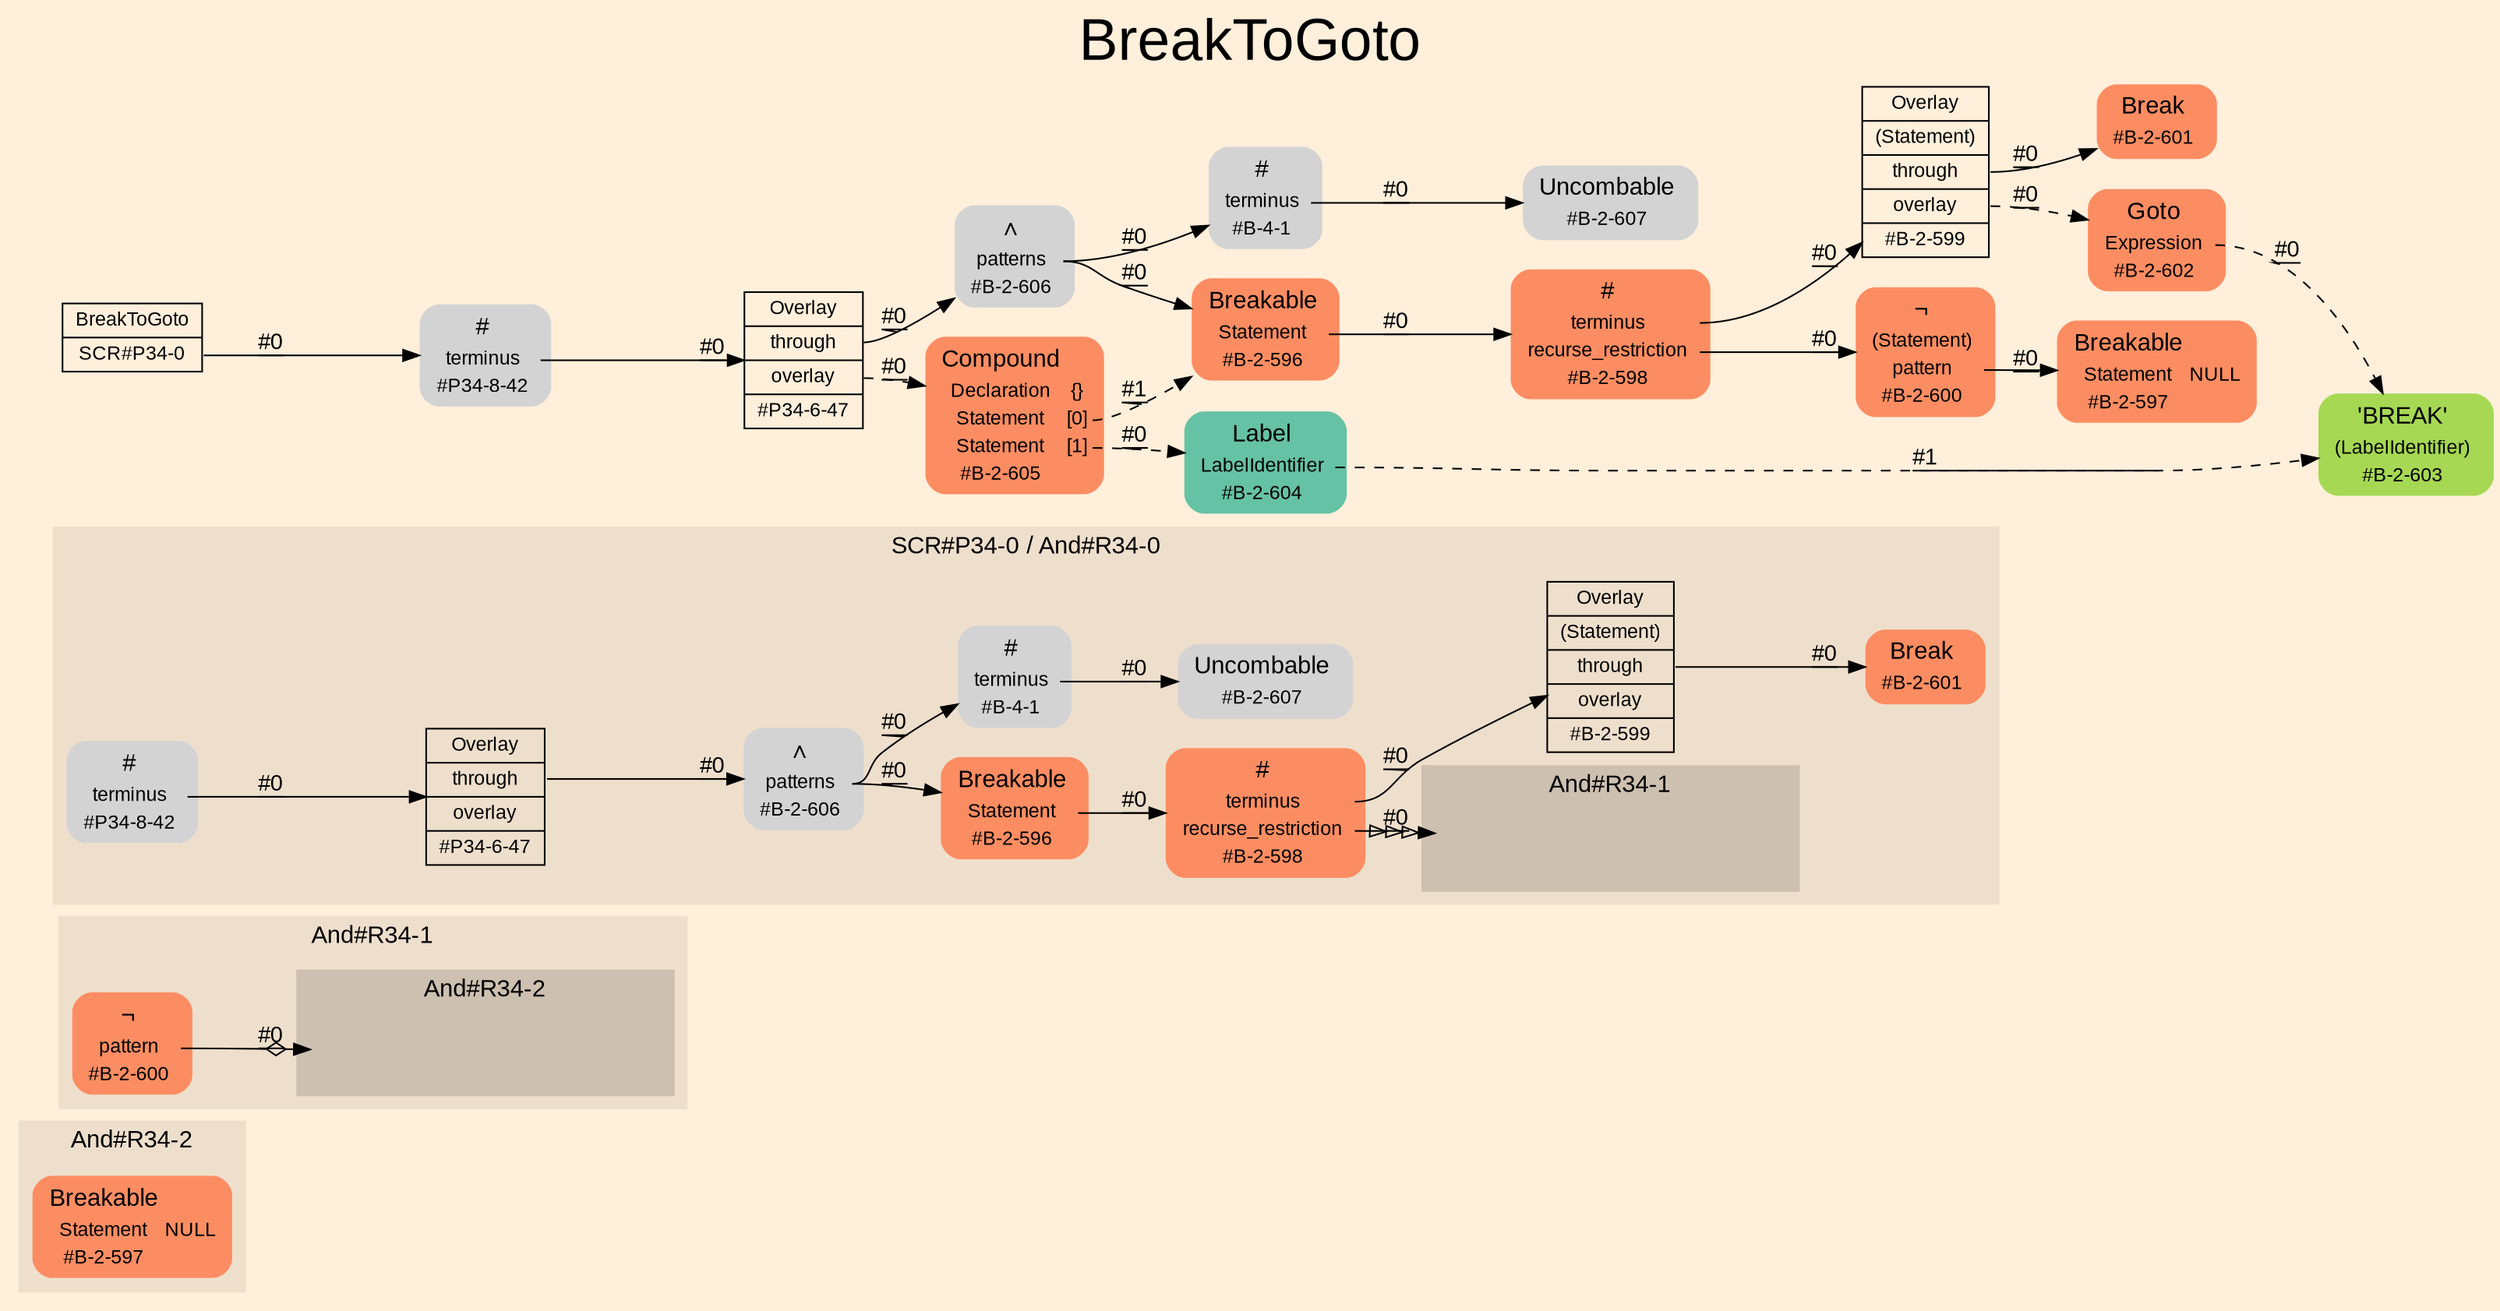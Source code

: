 digraph "BreakToGoto" {
label = "BreakToGoto"
labelloc = t
fontsize = "36"
graph [
    rankdir = "LR"
    ranksep = 0.3
    bgcolor = antiquewhite1
    color = black
    fontcolor = black
    fontname = "Arial"
];
node [
    fontname = "Arial"
];
edge [
    fontname = "Arial"
];

// -------------------- figure And#R34-2 --------------------
// -------- region And#R34-2 ----------
subgraph "clusterAnd#R34-2" {
    label = "And#R34-2"
    style = "filled"
    color = antiquewhite2
    fontsize = "15"
    "And#R34-2/#B-2-597" [
        // -------- block And#R34-2/#B-2-597 ----------
        shape = "plaintext"
        fillcolor = "/set28/2"
        label = <<TABLE BORDER="0" CELLBORDER="0" CELLSPACING="0">
         <TR><TD><FONT POINT-SIZE="15.0">Breakable</FONT></TD><TD></TD></TR>
         <TR><TD>Statement</TD><TD PORT="port0">NULL</TD></TR>
         <TR><TD>#B-2-597</TD><TD PORT="port1"></TD></TR>
        </TABLE>>
        style = "rounded,filled"
        fontsize = "12"
    ];
    
}


// -------------------- figure And#R34-1 --------------------
// -------- region And#R34-1 ----------
subgraph "clusterAnd#R34-1" {
    label = "And#R34-1"
    style = "filled"
    color = antiquewhite2
    fontsize = "15"
    "And#R34-1/#B-2-600" [
        // -------- block And#R34-1/#B-2-600 ----------
        shape = "plaintext"
        fillcolor = "/set28/2"
        label = <<TABLE BORDER="0" CELLBORDER="0" CELLSPACING="0">
         <TR><TD><FONT POINT-SIZE="15.0">¬</FONT></TD><TD></TD></TR>
         <TR><TD>pattern</TD><TD PORT="port0"></TD></TR>
         <TR><TD>#B-2-600</TD><TD PORT="port1"></TD></TR>
        </TABLE>>
        style = "rounded,filled"
        fontsize = "12"
    ];
    
    // -------- region And#R34-1/And#R34-2 ----------
    subgraph "clusterAnd#R34-1/And#R34-2" {
        label = "And#R34-2"
        style = "filled"
        color = antiquewhite3
        fontsize = "15"
        "And#R34-1/And#R34-2/#B-2-597" [
            // -------- block And#R34-1/And#R34-2/#B-2-597 ----------
            shape = none
            fillcolor = "/set28/2"
            style = "invisible"
        ];
        
    }
    
}

"And#R34-1/#B-2-600":port0 -> "And#R34-1/And#R34-2/#B-2-597" [
    arrowhead="normalnoneodiamond"
    label = "#0"
    decorate = true
    color = black
    fontcolor = black
];


// -------------------- figure And#R34-0 --------------------
// -------- region And#R34-0 ----------
subgraph "clusterAnd#R34-0" {
    label = "SCR#P34-0 / And#R34-0"
    style = "filled"
    color = antiquewhite2
    fontsize = "15"
    "And#R34-0/#P34-6-47" [
        // -------- block And#R34-0/#P34-6-47 ----------
        shape = "record"
        fillcolor = antiquewhite2
        label = "<fixed> Overlay | <port0> through | <port1> overlay | <port2> #P34-6-47"
        style = "filled"
        fontsize = "12"
        color = black
        fontcolor = black
    ];
    
    "And#R34-0/#P34-8-42" [
        // -------- block And#R34-0/#P34-8-42 ----------
        shape = "plaintext"
        label = <<TABLE BORDER="0" CELLBORDER="0" CELLSPACING="0">
         <TR><TD><FONT POINT-SIZE="15.0">#</FONT></TD><TD></TD></TR>
         <TR><TD>terminus</TD><TD PORT="port0"></TD></TR>
         <TR><TD>#P34-8-42</TD><TD PORT="port1"></TD></TR>
        </TABLE>>
        style = "rounded,filled"
        fontsize = "12"
    ];
    
    "And#R34-0/#B-2-598" [
        // -------- block And#R34-0/#B-2-598 ----------
        shape = "plaintext"
        fillcolor = "/set28/2"
        label = <<TABLE BORDER="0" CELLBORDER="0" CELLSPACING="0">
         <TR><TD><FONT POINT-SIZE="15.0">#</FONT></TD><TD></TD></TR>
         <TR><TD>terminus</TD><TD PORT="port0"></TD></TR>
         <TR><TD>recurse_restriction</TD><TD PORT="port1"></TD></TR>
         <TR><TD>#B-2-598</TD><TD PORT="port2"></TD></TR>
        </TABLE>>
        style = "rounded,filled"
        fontsize = "12"
    ];
    
    "And#R34-0/#B-2-607" [
        // -------- block And#R34-0/#B-2-607 ----------
        shape = "plaintext"
        label = <<TABLE BORDER="0" CELLBORDER="0" CELLSPACING="0">
         <TR><TD><FONT POINT-SIZE="15.0">Uncombable</FONT></TD><TD></TD></TR>
         <TR><TD>#B-2-607</TD><TD PORT="port0"></TD></TR>
        </TABLE>>
        style = "rounded,filled"
        fontsize = "12"
    ];
    
    "And#R34-0/#B-2-596" [
        // -------- block And#R34-0/#B-2-596 ----------
        shape = "plaintext"
        fillcolor = "/set28/2"
        label = <<TABLE BORDER="0" CELLBORDER="0" CELLSPACING="0">
         <TR><TD><FONT POINT-SIZE="15.0">Breakable</FONT></TD><TD></TD></TR>
         <TR><TD>Statement</TD><TD PORT="port0"></TD></TR>
         <TR><TD>#B-2-596</TD><TD PORT="port1"></TD></TR>
        </TABLE>>
        style = "rounded,filled"
        fontsize = "12"
    ];
    
    "And#R34-0/#B-2-606" [
        // -------- block And#R34-0/#B-2-606 ----------
        shape = "plaintext"
        label = <<TABLE BORDER="0" CELLBORDER="0" CELLSPACING="0">
         <TR><TD><FONT POINT-SIZE="15.0">∧</FONT></TD><TD></TD></TR>
         <TR><TD>patterns</TD><TD PORT="port0"></TD></TR>
         <TR><TD>#B-2-606</TD><TD PORT="port1"></TD></TR>
        </TABLE>>
        style = "rounded,filled"
        fontsize = "12"
    ];
    
    "And#R34-0/#B-2-599" [
        // -------- block And#R34-0/#B-2-599 ----------
        shape = "record"
        fillcolor = antiquewhite2
        label = "<fixed> Overlay | <port0> (Statement) | <port1> through | <port2> overlay | <port3> #B-2-599"
        style = "filled"
        fontsize = "12"
        color = black
        fontcolor = black
    ];
    
    "And#R34-0/#B-4-1" [
        // -------- block And#R34-0/#B-4-1 ----------
        shape = "plaintext"
        label = <<TABLE BORDER="0" CELLBORDER="0" CELLSPACING="0">
         <TR><TD><FONT POINT-SIZE="15.0">#</FONT></TD><TD></TD></TR>
         <TR><TD>terminus</TD><TD PORT="port0"></TD></TR>
         <TR><TD>#B-4-1</TD><TD PORT="port1"></TD></TR>
        </TABLE>>
        style = "rounded,filled"
        fontsize = "12"
    ];
    
    "And#R34-0/#B-2-601" [
        // -------- block And#R34-0/#B-2-601 ----------
        shape = "plaintext"
        fillcolor = "/set28/2"
        label = <<TABLE BORDER="0" CELLBORDER="0" CELLSPACING="0">
         <TR><TD><FONT POINT-SIZE="15.0">Break</FONT></TD><TD></TD></TR>
         <TR><TD>#B-2-601</TD><TD PORT="port0"></TD></TR>
        </TABLE>>
        style = "rounded,filled"
        fontsize = "12"
    ];
    
    // -------- region And#R34-0/And#R34-1 ----------
    subgraph "clusterAnd#R34-0/And#R34-1" {
        label = "And#R34-1"
        style = "filled"
        color = antiquewhite3
        fontsize = "15"
        "And#R34-0/And#R34-1/#B-2-600" [
            // -------- block And#R34-0/And#R34-1/#B-2-600 ----------
            shape = none
            fillcolor = "/set28/2"
            style = "invisible"
        ];
        
    }
    
}

"And#R34-0/#P34-6-47":port0 -> "And#R34-0/#B-2-606" [
    label = "#0"
    decorate = true
    color = black
    fontcolor = black
];

"And#R34-0/#P34-8-42":port0 -> "And#R34-0/#P34-6-47" [
    label = "#0"
    decorate = true
    color = black
    fontcolor = black
];

"And#R34-0/#B-2-598":port0 -> "And#R34-0/#B-2-599" [
    label = "#0"
    decorate = true
    color = black
    fontcolor = black
];

"And#R34-0/#B-2-598":port1 -> "And#R34-0/And#R34-1/#B-2-600" [
    arrowhead="normalonormalonormalonormal"
    label = "#0"
    decorate = true
    color = black
    fontcolor = black
];

"And#R34-0/#B-2-596":port0 -> "And#R34-0/#B-2-598" [
    label = "#0"
    decorate = true
    color = black
    fontcolor = black
];

"And#R34-0/#B-2-606":port0 -> "And#R34-0/#B-2-596" [
    label = "#0"
    decorate = true
    color = black
    fontcolor = black
];

"And#R34-0/#B-2-606":port0 -> "And#R34-0/#B-4-1" [
    label = "#0"
    decorate = true
    color = black
    fontcolor = black
];

"And#R34-0/#B-2-599":port1 -> "And#R34-0/#B-2-601" [
    label = "#0"
    decorate = true
    color = black
    fontcolor = black
];

"And#R34-0/#B-4-1":port0 -> "And#R34-0/#B-2-607" [
    label = "#0"
    decorate = true
    color = black
    fontcolor = black
];


// -------------------- transformation figure --------------------
"CR#P34-0" [
    // -------- block CR#P34-0 ----------
    shape = "record"
    fillcolor = antiquewhite1
    label = "<fixed> BreakToGoto | <port0> SCR#P34-0"
    style = "filled"
    fontsize = "12"
    color = black
    fontcolor = black
];

"#P34-8-42" [
    // -------- block #P34-8-42 ----------
    shape = "plaintext"
    label = <<TABLE BORDER="0" CELLBORDER="0" CELLSPACING="0">
     <TR><TD><FONT POINT-SIZE="15.0">#</FONT></TD><TD></TD></TR>
     <TR><TD>terminus</TD><TD PORT="port0"></TD></TR>
     <TR><TD>#P34-8-42</TD><TD PORT="port1"></TD></TR>
    </TABLE>>
    style = "rounded,filled"
    fontsize = "12"
];

"#P34-6-47" [
    // -------- block #P34-6-47 ----------
    shape = "record"
    fillcolor = antiquewhite1
    label = "<fixed> Overlay | <port0> through | <port1> overlay | <port2> #P34-6-47"
    style = "filled"
    fontsize = "12"
    color = black
    fontcolor = black
];

"#B-2-606" [
    // -------- block #B-2-606 ----------
    shape = "plaintext"
    label = <<TABLE BORDER="0" CELLBORDER="0" CELLSPACING="0">
     <TR><TD><FONT POINT-SIZE="15.0">∧</FONT></TD><TD></TD></TR>
     <TR><TD>patterns</TD><TD PORT="port0"></TD></TR>
     <TR><TD>#B-2-606</TD><TD PORT="port1"></TD></TR>
    </TABLE>>
    style = "rounded,filled"
    fontsize = "12"
];

"#B-2-596" [
    // -------- block #B-2-596 ----------
    shape = "plaintext"
    fillcolor = "/set28/2"
    label = <<TABLE BORDER="0" CELLBORDER="0" CELLSPACING="0">
     <TR><TD><FONT POINT-SIZE="15.0">Breakable</FONT></TD><TD></TD></TR>
     <TR><TD>Statement</TD><TD PORT="port0"></TD></TR>
     <TR><TD>#B-2-596</TD><TD PORT="port1"></TD></TR>
    </TABLE>>
    style = "rounded,filled"
    fontsize = "12"
];

"#B-2-598" [
    // -------- block #B-2-598 ----------
    shape = "plaintext"
    fillcolor = "/set28/2"
    label = <<TABLE BORDER="0" CELLBORDER="0" CELLSPACING="0">
     <TR><TD><FONT POINT-SIZE="15.0">#</FONT></TD><TD></TD></TR>
     <TR><TD>terminus</TD><TD PORT="port0"></TD></TR>
     <TR><TD>recurse_restriction</TD><TD PORT="port1"></TD></TR>
     <TR><TD>#B-2-598</TD><TD PORT="port2"></TD></TR>
    </TABLE>>
    style = "rounded,filled"
    fontsize = "12"
];

"#B-2-599" [
    // -------- block #B-2-599 ----------
    shape = "record"
    fillcolor = antiquewhite1
    label = "<fixed> Overlay | <port0> (Statement) | <port1> through | <port2> overlay | <port3> #B-2-599"
    style = "filled"
    fontsize = "12"
    color = black
    fontcolor = black
];

"#B-2-601" [
    // -------- block #B-2-601 ----------
    shape = "plaintext"
    fillcolor = "/set28/2"
    label = <<TABLE BORDER="0" CELLBORDER="0" CELLSPACING="0">
     <TR><TD><FONT POINT-SIZE="15.0">Break</FONT></TD><TD></TD></TR>
     <TR><TD>#B-2-601</TD><TD PORT="port0"></TD></TR>
    </TABLE>>
    style = "rounded,filled"
    fontsize = "12"
];

"#B-2-602" [
    // -------- block #B-2-602 ----------
    shape = "plaintext"
    fillcolor = "/set28/2"
    label = <<TABLE BORDER="0" CELLBORDER="0" CELLSPACING="0">
     <TR><TD><FONT POINT-SIZE="15.0">Goto</FONT></TD><TD></TD></TR>
     <TR><TD>Expression</TD><TD PORT="port0"></TD></TR>
     <TR><TD>#B-2-602</TD><TD PORT="port1"></TD></TR>
    </TABLE>>
    style = "rounded,filled"
    fontsize = "12"
];

"#B-2-603" [
    // -------- block #B-2-603 ----------
    shape = "plaintext"
    fillcolor = "/set28/5"
    label = <<TABLE BORDER="0" CELLBORDER="0" CELLSPACING="0">
     <TR><TD><FONT POINT-SIZE="15.0">'BREAK'</FONT></TD><TD></TD></TR>
     <TR><TD>(LabelIdentifier)</TD><TD PORT="port0"></TD></TR>
     <TR><TD>#B-2-603</TD><TD PORT="port1"></TD></TR>
    </TABLE>>
    style = "rounded,filled"
    fontsize = "12"
];

"#B-2-600" [
    // -------- block #B-2-600 ----------
    shape = "plaintext"
    fillcolor = "/set28/2"
    label = <<TABLE BORDER="0" CELLBORDER="0" CELLSPACING="0">
     <TR><TD><FONT POINT-SIZE="15.0">¬</FONT></TD><TD></TD></TR>
     <TR><TD>(Statement)</TD><TD PORT="port0"></TD></TR>
     <TR><TD>pattern</TD><TD PORT="port1"></TD></TR>
     <TR><TD>#B-2-600</TD><TD PORT="port2"></TD></TR>
    </TABLE>>
    style = "rounded,filled"
    fontsize = "12"
];

"#B-2-597" [
    // -------- block #B-2-597 ----------
    shape = "plaintext"
    fillcolor = "/set28/2"
    label = <<TABLE BORDER="0" CELLBORDER="0" CELLSPACING="0">
     <TR><TD><FONT POINT-SIZE="15.0">Breakable</FONT></TD><TD></TD></TR>
     <TR><TD>Statement</TD><TD PORT="port0">NULL</TD></TR>
     <TR><TD>#B-2-597</TD><TD PORT="port1"></TD></TR>
    </TABLE>>
    style = "rounded,filled"
    fontsize = "12"
];

"#B-4-1" [
    // -------- block #B-4-1 ----------
    shape = "plaintext"
    label = <<TABLE BORDER="0" CELLBORDER="0" CELLSPACING="0">
     <TR><TD><FONT POINT-SIZE="15.0">#</FONT></TD><TD></TD></TR>
     <TR><TD>terminus</TD><TD PORT="port0"></TD></TR>
     <TR><TD>#B-4-1</TD><TD PORT="port1"></TD></TR>
    </TABLE>>
    style = "rounded,filled"
    fontsize = "12"
];

"#B-2-607" [
    // -------- block #B-2-607 ----------
    shape = "plaintext"
    label = <<TABLE BORDER="0" CELLBORDER="0" CELLSPACING="0">
     <TR><TD><FONT POINT-SIZE="15.0">Uncombable</FONT></TD><TD></TD></TR>
     <TR><TD>#B-2-607</TD><TD PORT="port0"></TD></TR>
    </TABLE>>
    style = "rounded,filled"
    fontsize = "12"
];

"#B-2-605" [
    // -------- block #B-2-605 ----------
    shape = "plaintext"
    fillcolor = "/set28/2"
    label = <<TABLE BORDER="0" CELLBORDER="0" CELLSPACING="0">
     <TR><TD><FONT POINT-SIZE="15.0">Compound</FONT></TD><TD></TD></TR>
     <TR><TD>Declaration</TD><TD PORT="port0">{}</TD></TR>
     <TR><TD>Statement</TD><TD PORT="port1">[0]</TD></TR>
     <TR><TD>Statement</TD><TD PORT="port2">[1]</TD></TR>
     <TR><TD>#B-2-605</TD><TD PORT="port3"></TD></TR>
    </TABLE>>
    style = "rounded,filled"
    fontsize = "12"
];

"#B-2-604" [
    // -------- block #B-2-604 ----------
    shape = "plaintext"
    fillcolor = "/set28/1"
    label = <<TABLE BORDER="0" CELLBORDER="0" CELLSPACING="0">
     <TR><TD><FONT POINT-SIZE="15.0">Label</FONT></TD><TD></TD></TR>
     <TR><TD>LabelIdentifier</TD><TD PORT="port0"></TD></TR>
     <TR><TD>#B-2-604</TD><TD PORT="port1"></TD></TR>
    </TABLE>>
    style = "rounded,filled"
    fontsize = "12"
];

"CR#P34-0":port0 -> "#P34-8-42" [
    label = "#0"
    decorate = true
    color = black
    fontcolor = black
];

"#P34-8-42":port0 -> "#P34-6-47" [
    label = "#0"
    decorate = true
    color = black
    fontcolor = black
];

"#P34-6-47":port0 -> "#B-2-606" [
    label = "#0"
    decorate = true
    color = black
    fontcolor = black
];

"#P34-6-47":port1 -> "#B-2-605" [
    style="dashed"
    label = "#0"
    decorate = true
    color = black
    fontcolor = black
];

"#B-2-606":port0 -> "#B-2-596" [
    label = "#0"
    decorate = true
    color = black
    fontcolor = black
];

"#B-2-606":port0 -> "#B-4-1" [
    label = "#0"
    decorate = true
    color = black
    fontcolor = black
];

"#B-2-596":port0 -> "#B-2-598" [
    label = "#0"
    decorate = true
    color = black
    fontcolor = black
];

"#B-2-598":port0 -> "#B-2-599" [
    label = "#0"
    decorate = true
    color = black
    fontcolor = black
];

"#B-2-598":port1 -> "#B-2-600" [
    label = "#0"
    decorate = true
    color = black
    fontcolor = black
];

"#B-2-599":port1 -> "#B-2-601" [
    label = "#0"
    decorate = true
    color = black
    fontcolor = black
];

"#B-2-599":port2 -> "#B-2-602" [
    style="dashed"
    label = "#0"
    decorate = true
    color = black
    fontcolor = black
];

"#B-2-602":port0 -> "#B-2-603" [
    style="dashed"
    label = "#0"
    decorate = true
    color = black
    fontcolor = black
];

"#B-2-600":port1 -> "#B-2-597" [
    label = "#0"
    decorate = true
    color = black
    fontcolor = black
];

"#B-4-1":port0 -> "#B-2-607" [
    label = "#0"
    decorate = true
    color = black
    fontcolor = black
];

"#B-2-605":port1 -> "#B-2-596" [
    style="dashed"
    label = "#1"
    decorate = true
    color = black
    fontcolor = black
];

"#B-2-605":port2 -> "#B-2-604" [
    style="dashed"
    label = "#0"
    decorate = true
    color = black
    fontcolor = black
];

"#B-2-604":port0 -> "#B-2-603" [
    style="dashed"
    label = "#1"
    decorate = true
    color = black
    fontcolor = black
];


}
